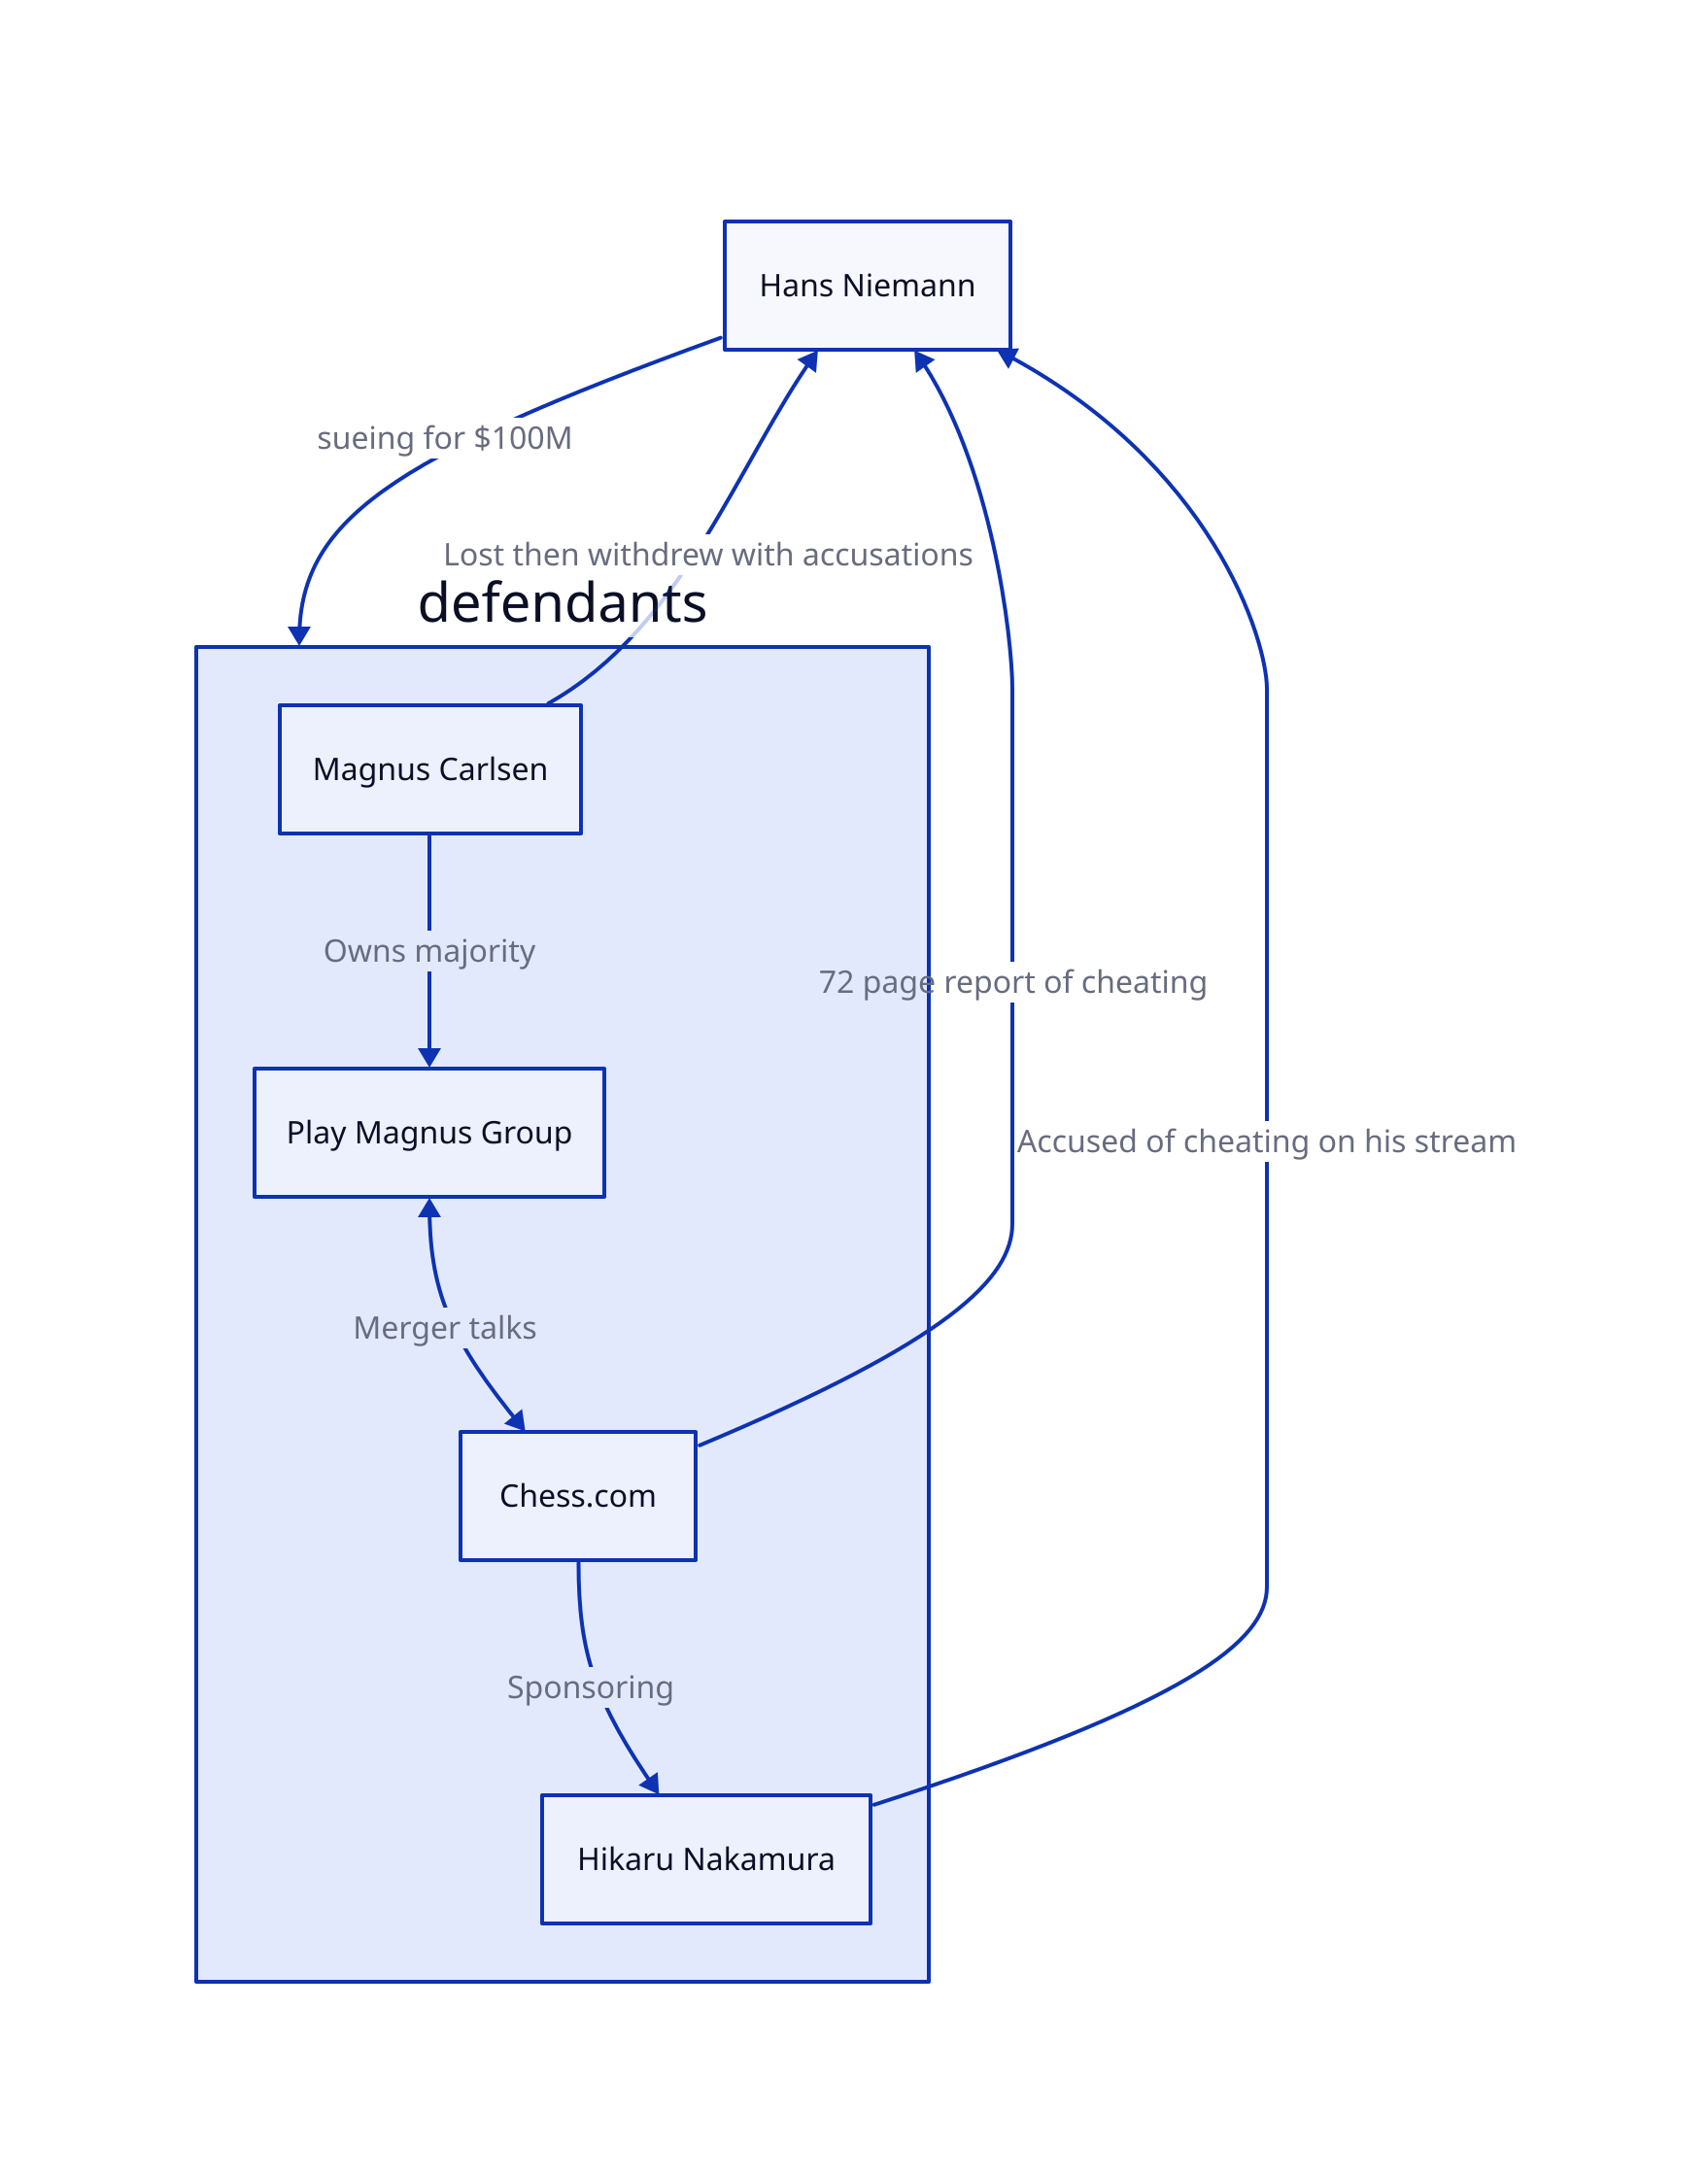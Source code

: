 # Actors
hans: Hans Niemann

defendants: {
  mc: Magnus Carlsen
  playmagnus: Play Magnus Group
  chesscom: Chess.com
  naka: Hikaru Nakamura

  mc -> playmagnus: Owns majority
  playmagnus <-> chesscom: Merger talks
  chesscom -> naka: Sponsoring
}

# Accusations
hans -> defendants: 'sueing for $100M'

# Offense
defendants.naka -> hans: Accused of cheating on his stream
defendants.mc -> hans: Lost then withdrew with accusations
defendants.chesscom -> hans: 72 page report of cheating


# d2-vscode can syntax highlight nested markdown correctly.
y: |`md
  # d2-vscode
  VSCode extension for [D2](https://d2lang.com) files.
`|